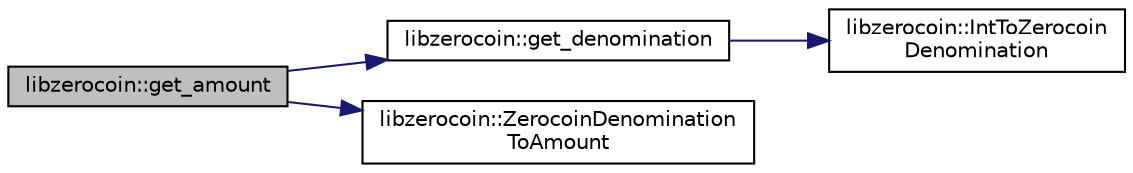 digraph "libzerocoin::get_amount"
{
  edge [fontname="Helvetica",fontsize="10",labelfontname="Helvetica",labelfontsize="10"];
  node [fontname="Helvetica",fontsize="10",shape=record];
  rankdir="LR";
  Node154 [label="libzerocoin::get_amount",height=0.2,width=0.4,color="black", fillcolor="grey75", style="filled", fontcolor="black"];
  Node154 -> Node155 [color="midnightblue",fontsize="10",style="solid",fontname="Helvetica"];
  Node155 [label="libzerocoin::get_denomination",height=0.2,width=0.4,color="black", fillcolor="white", style="filled",URL="$namespacelibzerocoin.html#a08ca1ae0ece49d18f90a7c6151cb11ec"];
  Node155 -> Node156 [color="midnightblue",fontsize="10",style="solid",fontname="Helvetica"];
  Node156 [label="libzerocoin::IntToZerocoin\lDenomination",height=0.2,width=0.4,color="black", fillcolor="white", style="filled",URL="$namespacelibzerocoin.html#a59a7febb87e2521cec803d3bb3533c5f"];
  Node154 -> Node157 [color="midnightblue",fontsize="10",style="solid",fontname="Helvetica"];
  Node157 [label="libzerocoin::ZerocoinDenomination\lToAmount",height=0.2,width=0.4,color="black", fillcolor="white", style="filled",URL="$namespacelibzerocoin.html#aa2479161e18a4df0c60a6256e47cac97"];
}
